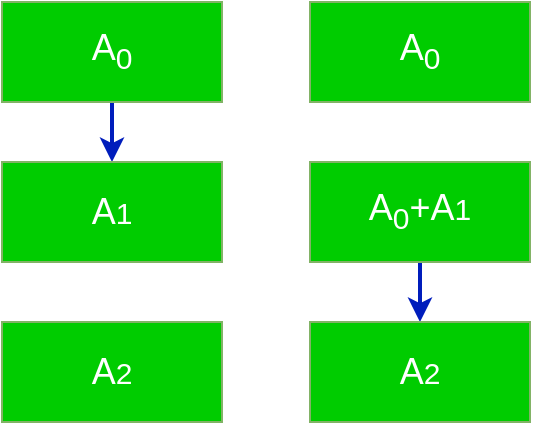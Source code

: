 <mxfile version="20.0.1" type="github">
  <diagram id="QZoD75EK2pMNKqEWIpBd" name="Page-1">
    <mxGraphModel dx="1038" dy="575" grid="1" gridSize="10" guides="1" tooltips="1" connect="1" arrows="1" fold="1" page="1" pageScale="1" pageWidth="827" pageHeight="1169" math="0" shadow="0">
      <root>
        <mxCell id="0" />
        <mxCell id="1" parent="0" />
        <mxCell id="ngBhUCR4Onw7o18NPcVE-5" style="edgeStyle=orthogonalEdgeStyle;rounded=0;orthogonalLoop=1;jettySize=auto;html=1;exitX=0.5;exitY=1;exitDx=0;exitDy=0;entryX=0.5;entryY=0;entryDx=0;entryDy=0;fontSize=18;fontColor=#FFFFFF;strokeWidth=2;fillColor=#0050ef;strokeColor=#001DBC;" edge="1" parent="1" source="ngBhUCR4Onw7o18NPcVE-1" target="ngBhUCR4Onw7o18NPcVE-2">
          <mxGeometry relative="1" as="geometry" />
        </mxCell>
        <mxCell id="ngBhUCR4Onw7o18NPcVE-1" value="&lt;font color=&quot;#ffffff&quot; style=&quot;font-size: 18px;&quot;&gt;A&lt;sub&gt;0&lt;/sub&gt;&lt;/font&gt;" style="rounded=0;whiteSpace=wrap;html=1;fillColor=#00CC00;strokeColor=#82b366;" vertex="1" parent="1">
          <mxGeometry x="150" y="130" width="110" height="50" as="geometry" />
        </mxCell>
        <mxCell id="ngBhUCR4Onw7o18NPcVE-2" value="&lt;font color=&quot;#ffffff&quot; style=&quot;font-size: 18px;&quot;&gt;A&lt;/font&gt;&lt;font color=&quot;#ffffff&quot; style=&quot;font-size: 15px;&quot;&gt;1&lt;/font&gt;" style="rounded=0;whiteSpace=wrap;html=1;fillColor=#00CC00;strokeColor=#82b366;" vertex="1" parent="1">
          <mxGeometry x="150" y="210" width="110" height="50" as="geometry" />
        </mxCell>
        <mxCell id="ngBhUCR4Onw7o18NPcVE-3" value="&lt;font color=&quot;#ffffff&quot; style=&quot;font-size: 18px;&quot;&gt;A&lt;/font&gt;&lt;font color=&quot;#ffffff&quot; style=&quot;font-size: 15px;&quot;&gt;2&lt;/font&gt;" style="rounded=0;whiteSpace=wrap;html=1;fillColor=#00CC00;strokeColor=#82b366;" vertex="1" parent="1">
          <mxGeometry x="150" y="290" width="110" height="50" as="geometry" />
        </mxCell>
        <mxCell id="ngBhUCR4Onw7o18NPcVE-8" value="&lt;font color=&quot;#ffffff&quot; style=&quot;font-size: 18px;&quot;&gt;A&lt;sub&gt;0&lt;/sub&gt;&lt;/font&gt;" style="rounded=0;whiteSpace=wrap;html=1;fillColor=#00CC00;strokeColor=#82b366;" vertex="1" parent="1">
          <mxGeometry x="304" y="130" width="110" height="50" as="geometry" />
        </mxCell>
        <mxCell id="ngBhUCR4Onw7o18NPcVE-11" style="edgeStyle=orthogonalEdgeStyle;rounded=0;orthogonalLoop=1;jettySize=auto;html=1;exitX=0.5;exitY=1;exitDx=0;exitDy=0;entryX=0.5;entryY=0;entryDx=0;entryDy=0;fontSize=18;fontColor=#FFFFFF;strokeWidth=2;fillColor=#0050ef;strokeColor=#001DBC;" edge="1" parent="1" source="ngBhUCR4Onw7o18NPcVE-9" target="ngBhUCR4Onw7o18NPcVE-10">
          <mxGeometry relative="1" as="geometry" />
        </mxCell>
        <mxCell id="ngBhUCR4Onw7o18NPcVE-9" value="&lt;font color=&quot;#ffffff&quot; style=&quot;font-size: 18px;&quot;&gt;A&lt;sub&gt;0&lt;/sub&gt;+A&lt;/font&gt;&lt;font color=&quot;#ffffff&quot; style=&quot;font-size: 15px;&quot;&gt;1&lt;/font&gt;" style="rounded=0;whiteSpace=wrap;html=1;fillColor=#00CC00;strokeColor=#82b366;" vertex="1" parent="1">
          <mxGeometry x="304" y="210" width="110" height="50" as="geometry" />
        </mxCell>
        <mxCell id="ngBhUCR4Onw7o18NPcVE-10" value="&lt;font color=&quot;#ffffff&quot; style=&quot;font-size: 18px;&quot;&gt;A&lt;/font&gt;&lt;font color=&quot;#ffffff&quot; style=&quot;font-size: 15px;&quot;&gt;2&lt;/font&gt;" style="rounded=0;whiteSpace=wrap;html=1;fillColor=#00CC00;strokeColor=#82b366;" vertex="1" parent="1">
          <mxGeometry x="304" y="290" width="110" height="50" as="geometry" />
        </mxCell>
      </root>
    </mxGraphModel>
  </diagram>
</mxfile>
